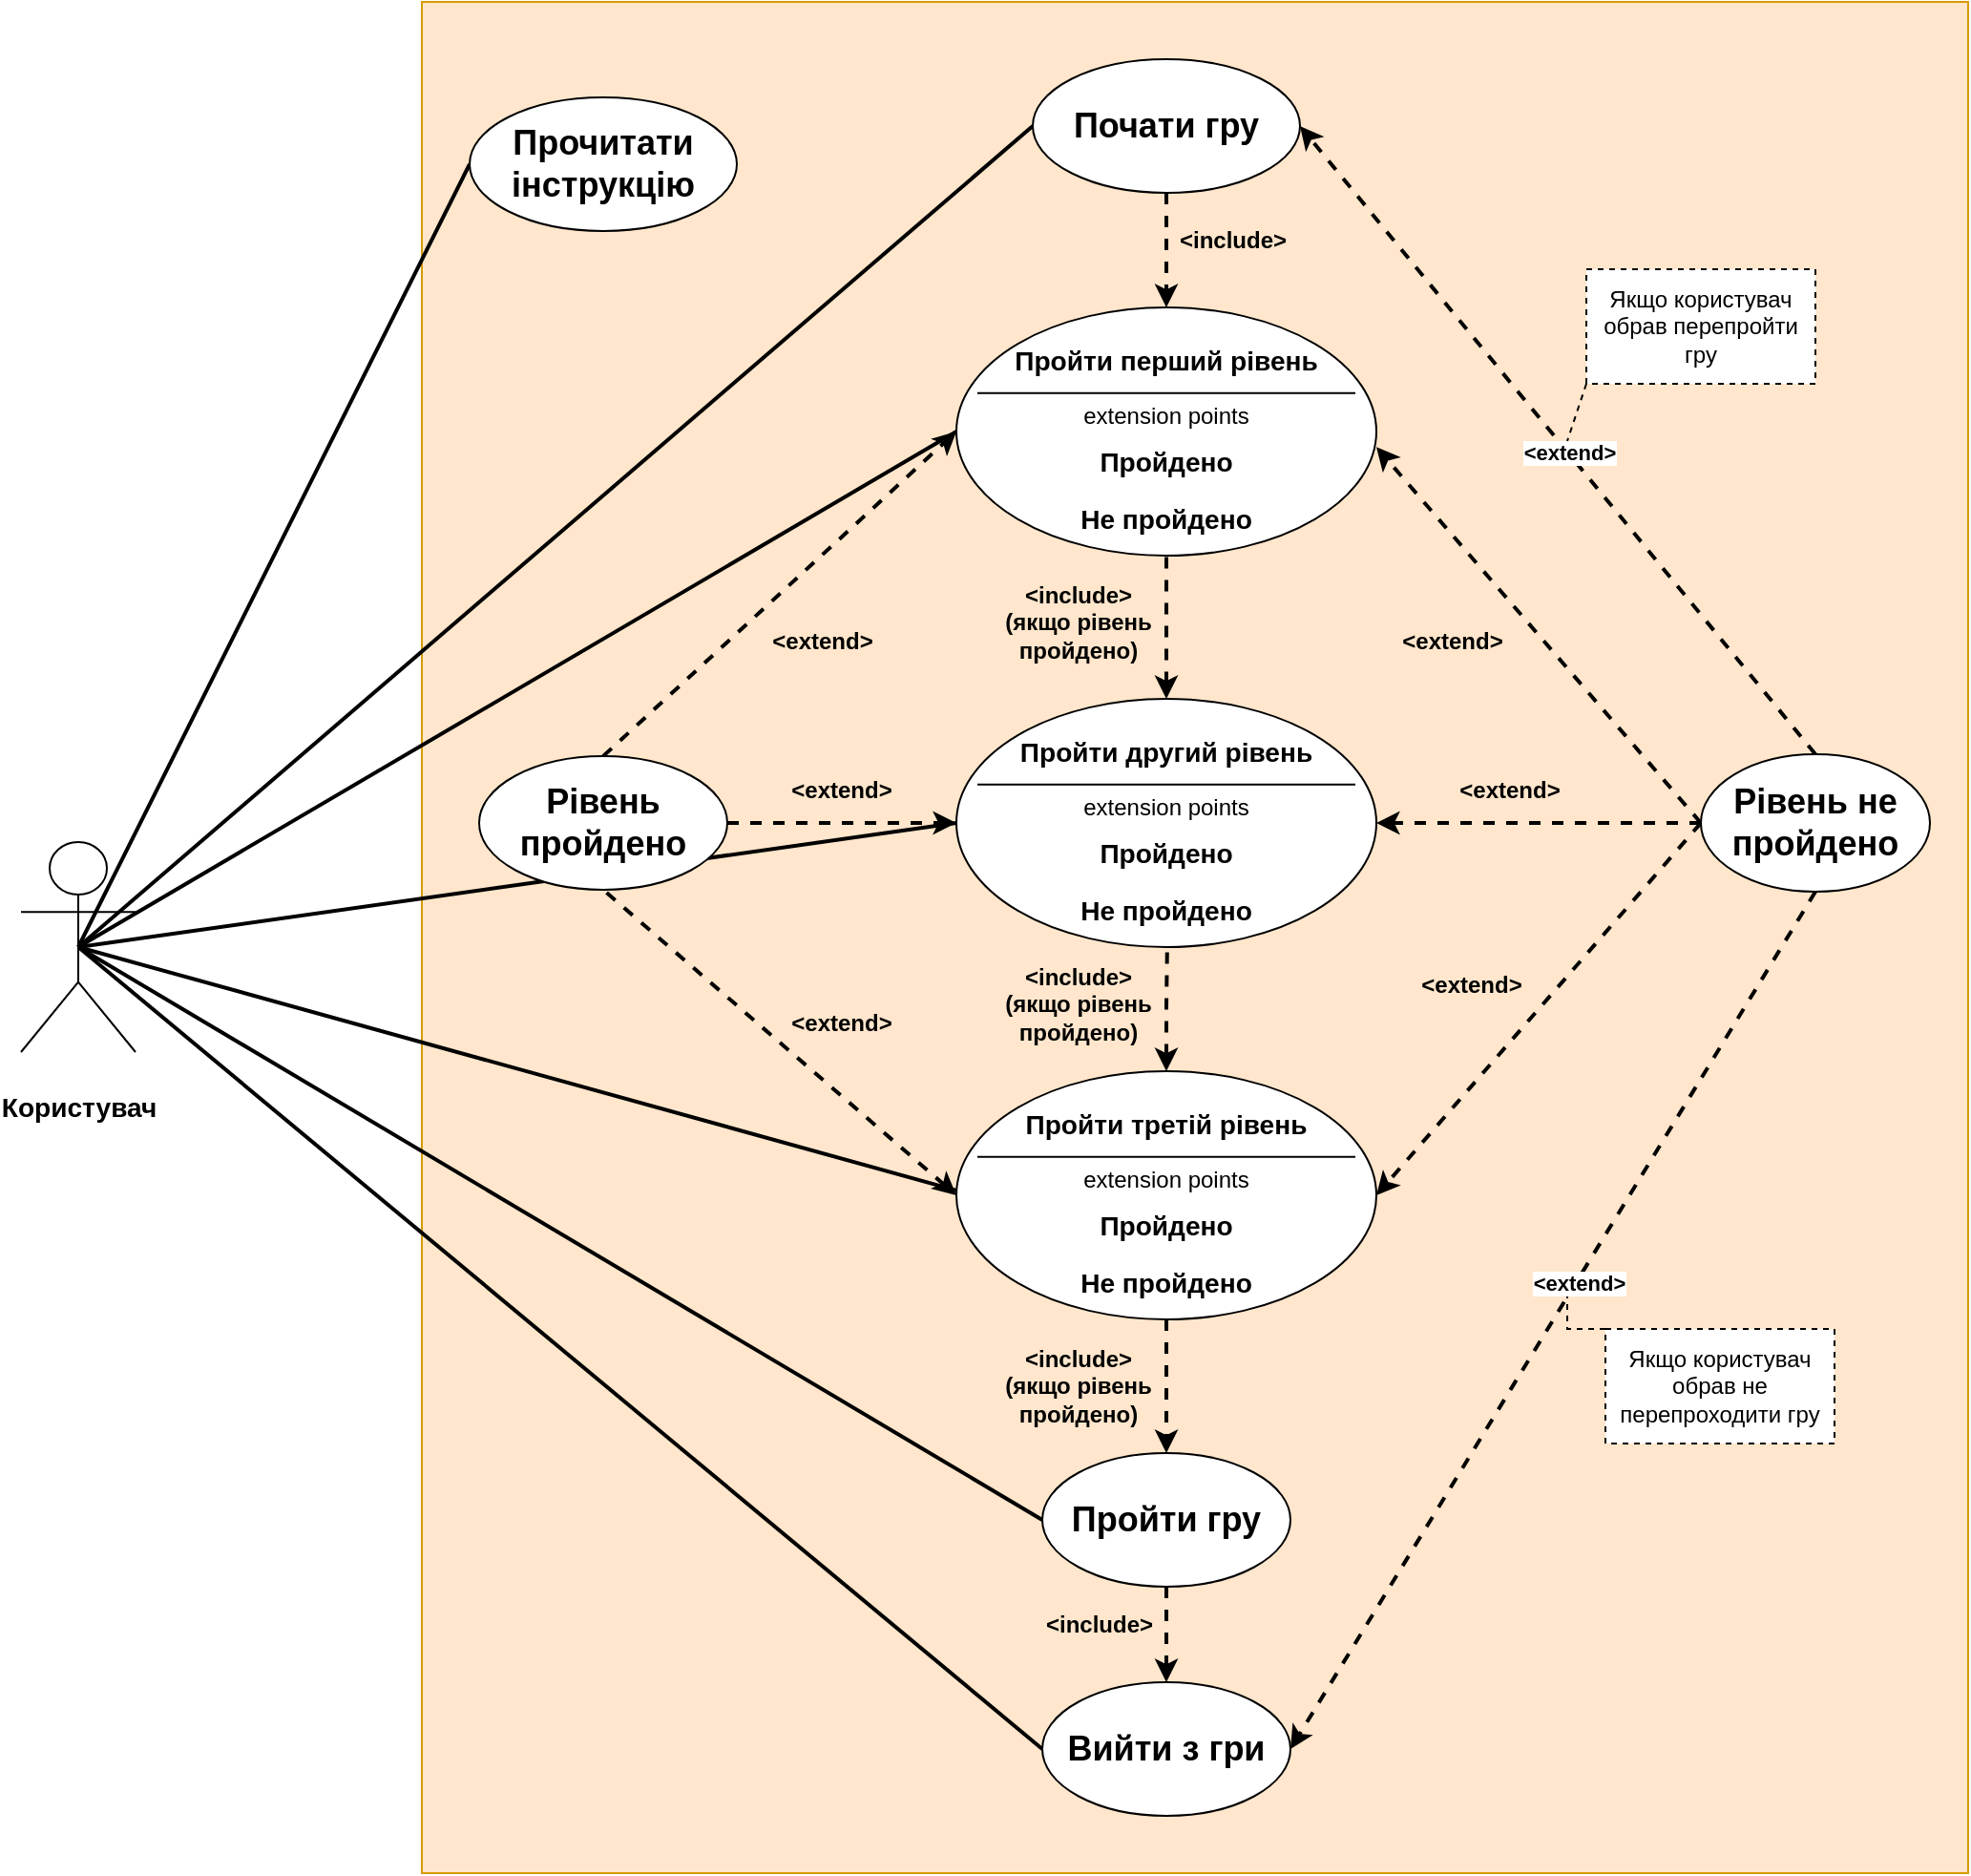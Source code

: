 <mxfile version="24.0.1" type="device">
  <diagram name="Сторінка-1" id="hSzl3-HuwwGc-FZwH7ZJ">
    <mxGraphModel dx="2668" dy="1021" grid="1" gridSize="10" guides="1" tooltips="1" connect="1" arrows="1" fold="1" page="1" pageScale="1" pageWidth="827" pageHeight="1169" math="0" shadow="0">
      <root>
        <mxCell id="0" />
        <mxCell id="1" parent="0" />
        <mxCell id="kar2XGi9CuGCInj-O3wA-1" value="" style="whiteSpace=wrap;html=1;fillColor=#ffe6cc;strokeColor=#d79b00;" vertex="1" parent="1">
          <mxGeometry x="70" y="200" width="810" height="980" as="geometry" />
        </mxCell>
        <mxCell id="kar2XGi9CuGCInj-O3wA-59" style="rounded=0;orthogonalLoop=1;jettySize=auto;html=1;exitX=0.5;exitY=0.5;exitDx=0;exitDy=0;exitPerimeter=0;entryX=0;entryY=0.75;entryDx=0;entryDy=0;strokeWidth=2;endArrow=none;endFill=0;" edge="1" parent="1" source="kar2XGi9CuGCInj-O3wA-2" target="kar2XGi9CuGCInj-O3wA-28">
          <mxGeometry relative="1" as="geometry" />
        </mxCell>
        <mxCell id="kar2XGi9CuGCInj-O3wA-6" style="rounded=0;orthogonalLoop=1;jettySize=auto;html=1;exitX=0.5;exitY=0.5;exitDx=0;exitDy=0;exitPerimeter=0;entryX=0;entryY=0.5;entryDx=0;entryDy=0;strokeWidth=2;endArrow=none;endFill=0;" edge="1" parent="1" source="kar2XGi9CuGCInj-O3wA-2" target="kar2XGi9CuGCInj-O3wA-5">
          <mxGeometry relative="1" as="geometry" />
        </mxCell>
        <mxCell id="kar2XGi9CuGCInj-O3wA-8" style="rounded=0;orthogonalLoop=1;jettySize=auto;html=1;exitX=0.5;exitY=0.5;exitDx=0;exitDy=0;exitPerimeter=0;entryX=0;entryY=0.5;entryDx=0;entryDy=0;strokeWidth=2;endArrow=none;endFill=0;" edge="1" parent="1" source="kar2XGi9CuGCInj-O3wA-2" target="kar2XGi9CuGCInj-O3wA-7">
          <mxGeometry relative="1" as="geometry" />
        </mxCell>
        <mxCell id="kar2XGi9CuGCInj-O3wA-88" style="rounded=0;orthogonalLoop=1;jettySize=auto;html=1;exitX=0.5;exitY=0.5;exitDx=0;exitDy=0;exitPerimeter=0;entryX=0;entryY=0.5;entryDx=0;entryDy=0;strokeWidth=2;endArrow=none;endFill=0;" edge="1" parent="1" source="kar2XGi9CuGCInj-O3wA-2" target="kar2XGi9CuGCInj-O3wA-55">
          <mxGeometry relative="1" as="geometry" />
        </mxCell>
        <mxCell id="kar2XGi9CuGCInj-O3wA-92" style="rounded=0;orthogonalLoop=1;jettySize=auto;html=1;exitX=0.5;exitY=0.5;exitDx=0;exitDy=0;exitPerimeter=0;entryX=0;entryY=0.5;entryDx=0;entryDy=0;strokeWidth=2;endArrow=none;endFill=0;" edge="1" parent="1" source="kar2XGi9CuGCInj-O3wA-2" target="kar2XGi9CuGCInj-O3wA-90">
          <mxGeometry relative="1" as="geometry" />
        </mxCell>
        <mxCell id="kar2XGi9CuGCInj-O3wA-101" style="rounded=0;orthogonalLoop=1;jettySize=auto;html=1;exitX=0.5;exitY=0.5;exitDx=0;exitDy=0;exitPerimeter=0;entryX=0;entryY=0;entryDx=0;entryDy=0;strokeWidth=2;endArrow=none;endFill=0;" edge="1" parent="1" source="kar2XGi9CuGCInj-O3wA-2" target="kar2XGi9CuGCInj-O3wA-70">
          <mxGeometry relative="1" as="geometry" />
        </mxCell>
        <mxCell id="kar2XGi9CuGCInj-O3wA-102" style="rounded=0;orthogonalLoop=1;jettySize=auto;html=1;exitX=0.5;exitY=0.5;exitDx=0;exitDy=0;exitPerimeter=0;entryX=0;entryY=0;entryDx=0;entryDy=0;strokeWidth=2;endArrow=none;endFill=0;" edge="1" parent="1" source="kar2XGi9CuGCInj-O3wA-2" target="kar2XGi9CuGCInj-O3wA-64">
          <mxGeometry relative="1" as="geometry" />
        </mxCell>
        <mxCell id="kar2XGi9CuGCInj-O3wA-2" value="&lt;h3&gt;Користувач&lt;/h3&gt;" style="shape=umlActor;verticalLabelPosition=bottom;verticalAlign=top;html=1;outlineConnect=0;" vertex="1" parent="1">
          <mxGeometry x="-140" y="640" width="60" height="110" as="geometry" />
        </mxCell>
        <mxCell id="kar2XGi9CuGCInj-O3wA-5" value="&lt;h2&gt;Прочитати інструкцію&lt;/h2&gt;" style="ellipse;whiteSpace=wrap;html=1;" vertex="1" parent="1">
          <mxGeometry x="95" y="250" width="140" height="70" as="geometry" />
        </mxCell>
        <mxCell id="kar2XGi9CuGCInj-O3wA-82" style="edgeStyle=orthogonalEdgeStyle;rounded=0;orthogonalLoop=1;jettySize=auto;html=1;exitX=0.5;exitY=1;exitDx=0;exitDy=0;entryX=0.5;entryY=0;entryDx=0;entryDy=0;strokeWidth=2;dashed=1;" edge="1" parent="1" source="kar2XGi9CuGCInj-O3wA-7" target="kar2XGi9CuGCInj-O3wA-66">
          <mxGeometry relative="1" as="geometry" />
        </mxCell>
        <mxCell id="kar2XGi9CuGCInj-O3wA-7" value="&lt;h2&gt;Почати гру&lt;/h2&gt;" style="ellipse;whiteSpace=wrap;html=1;" vertex="1" parent="1">
          <mxGeometry x="390" y="230" width="140" height="70" as="geometry" />
        </mxCell>
        <mxCell id="kar2XGi9CuGCInj-O3wA-18" value="&lt;b&gt;&amp;lt;include&amp;gt;&lt;/b&gt;" style="text;html=1;align=center;verticalAlign=middle;whiteSpace=wrap;rounded=0;" vertex="1" parent="1">
          <mxGeometry x="465" y="310" width="60" height="30" as="geometry" />
        </mxCell>
        <mxCell id="kar2XGi9CuGCInj-O3wA-50" style="rounded=0;orthogonalLoop=1;jettySize=auto;html=1;exitX=0;exitY=0.5;exitDx=0;exitDy=0;entryX=0.5;entryY=1;entryDx=0;entryDy=0;strokeWidth=2;startArrow=classic;startFill=1;endArrow=none;endFill=0;dashed=1;" edge="1" parent="1" source="kar2XGi9CuGCInj-O3wA-25" target="kar2XGi9CuGCInj-O3wA-44">
          <mxGeometry relative="1" as="geometry" />
        </mxCell>
        <mxCell id="kar2XGi9CuGCInj-O3wA-56" style="edgeStyle=orthogonalEdgeStyle;rounded=0;orthogonalLoop=1;jettySize=auto;html=1;exitX=0.5;exitY=1;exitDx=0;exitDy=0;entryX=0.5;entryY=0;entryDx=0;entryDy=0;strokeWidth=2;dashed=1;" edge="1" parent="1" source="kar2XGi9CuGCInj-O3wA-25" target="kar2XGi9CuGCInj-O3wA-55">
          <mxGeometry relative="1" as="geometry" />
        </mxCell>
        <mxCell id="kar2XGi9CuGCInj-O3wA-25" value="" style="shape=ellipse;container=1;horizontal=1;horizontalStack=0;resizeParent=1;resizeParentMax=0;resizeLast=0;html=1;dashed=0;collapsible=0;" vertex="1" parent="1">
          <mxGeometry x="350" y="760" width="220" height="130" as="geometry" />
        </mxCell>
        <mxCell id="kar2XGi9CuGCInj-O3wA-26" value="&lt;h3&gt;Пройти третій рівень&lt;/h3&gt;" style="html=1;strokeColor=none;fillColor=none;align=center;verticalAlign=middle;rotatable=0;whiteSpace=wrap;" vertex="1" parent="kar2XGi9CuGCInj-O3wA-25">
          <mxGeometry y="11.667" width="220.0" height="32.5" as="geometry" />
        </mxCell>
        <mxCell id="kar2XGi9CuGCInj-O3wA-27" value="" style="line;strokeWidth=1;fillColor=none;rotatable=0;labelPosition=right;points=[];portConstraint=eastwest;dashed=0;resizeWidth=1;" vertex="1" parent="kar2XGi9CuGCInj-O3wA-25">
          <mxGeometry x="11" y="39.5" width="198.0" height="10.833" as="geometry" />
        </mxCell>
        <mxCell id="kar2XGi9CuGCInj-O3wA-28" value="extension points" style="text;html=1;align=center;verticalAlign=middle;rotatable=0;fillColor=none;strokeColor=none;whiteSpace=wrap;" vertex="1" parent="kar2XGi9CuGCInj-O3wA-25">
          <mxGeometry y="46.163" width="220.0" height="21.667" as="geometry" />
        </mxCell>
        <mxCell id="kar2XGi9CuGCInj-O3wA-29" value="&lt;h3 style=&quot;&quot;&gt;Пройдено&lt;/h3&gt;" style="text;html=1;align=center;verticalAlign=middle;rotatable=0;spacingLeft=0;fillColor=none;strokeColor=none;whiteSpace=wrap;" vertex="1" parent="kar2XGi9CuGCInj-O3wA-25">
          <mxGeometry y="65" width="220" height="32.5" as="geometry" />
        </mxCell>
        <mxCell id="kar2XGi9CuGCInj-O3wA-30" value="&lt;h3&gt;Не пройдено&lt;/h3&gt;" style="text;html=1;align=center;verticalAlign=middle;rotatable=0;spacingLeft=0;fillColor=none;strokeColor=none;whiteSpace=wrap;" vertex="1" parent="kar2XGi9CuGCInj-O3wA-25">
          <mxGeometry y="94.5" width="220" height="32.5" as="geometry" />
        </mxCell>
        <mxCell id="kar2XGi9CuGCInj-O3wA-34" value="&lt;b&gt;&amp;lt;include&amp;gt;&lt;br&gt;(якщо рівень пройдено)&lt;/b&gt;" style="text;html=1;align=center;verticalAlign=middle;whiteSpace=wrap;rounded=0;" vertex="1" parent="1">
          <mxGeometry x="371" y="510" width="86" height="30" as="geometry" />
        </mxCell>
        <mxCell id="kar2XGi9CuGCInj-O3wA-40" style="rounded=0;orthogonalLoop=1;jettySize=auto;html=1;exitX=0;exitY=0.5;exitDx=0;exitDy=0;entryX=1;entryY=0.5;entryDx=0;entryDy=0;strokeWidth=2;dashed=1;" edge="1" parent="1" source="kar2XGi9CuGCInj-O3wA-36" target="kar2XGi9CuGCInj-O3wA-25">
          <mxGeometry relative="1" as="geometry" />
        </mxCell>
        <mxCell id="kar2XGi9CuGCInj-O3wA-80" style="rounded=0;orthogonalLoop=1;jettySize=auto;html=1;exitX=0;exitY=0.5;exitDx=0;exitDy=0;entryX=1;entryY=0;entryDx=0;entryDy=0;dashed=1;strokeWidth=2;" edge="1" parent="1" source="kar2XGi9CuGCInj-O3wA-36" target="kar2XGi9CuGCInj-O3wA-64">
          <mxGeometry relative="1" as="geometry" />
        </mxCell>
        <mxCell id="kar2XGi9CuGCInj-O3wA-81" style="rounded=0;orthogonalLoop=1;jettySize=auto;html=1;exitX=0;exitY=0.5;exitDx=0;exitDy=0;entryX=1;entryY=0.25;entryDx=0;entryDy=0;strokeWidth=2;dashed=1;" edge="1" parent="1" source="kar2XGi9CuGCInj-O3wA-36" target="kar2XGi9CuGCInj-O3wA-70">
          <mxGeometry relative="1" as="geometry" />
        </mxCell>
        <mxCell id="kar2XGi9CuGCInj-O3wA-85" style="rounded=0;orthogonalLoop=1;jettySize=auto;html=1;exitX=0.5;exitY=0;exitDx=0;exitDy=0;entryX=1;entryY=0.5;entryDx=0;entryDy=0;strokeWidth=2;dashed=1;" edge="1" parent="1" source="kar2XGi9CuGCInj-O3wA-36" target="kar2XGi9CuGCInj-O3wA-7">
          <mxGeometry relative="1" as="geometry" />
        </mxCell>
        <mxCell id="kar2XGi9CuGCInj-O3wA-86" value="&lt;b&gt;&amp;lt;extend&amp;gt;&lt;/b&gt;" style="edgeLabel;html=1;align=center;verticalAlign=middle;resizable=0;points=[];" vertex="1" connectable="0" parent="kar2XGi9CuGCInj-O3wA-85">
          <mxGeometry x="-0.04" relative="1" as="geometry">
            <mxPoint as="offset" />
          </mxGeometry>
        </mxCell>
        <mxCell id="kar2XGi9CuGCInj-O3wA-36" value="&lt;h2&gt;Рівень не пройдено&lt;/h2&gt;" style="ellipse;whiteSpace=wrap;html=1;" vertex="1" parent="1">
          <mxGeometry x="740" y="594" width="120" height="72" as="geometry" />
        </mxCell>
        <mxCell id="kar2XGi9CuGCInj-O3wA-41" value="&lt;b&gt;&amp;lt;extend&amp;gt;&lt;/b&gt;" style="text;html=1;align=center;verticalAlign=middle;whiteSpace=wrap;rounded=0;" vertex="1" parent="1">
          <mxGeometry x="590" y="700" width="60" height="30" as="geometry" />
        </mxCell>
        <mxCell id="kar2XGi9CuGCInj-O3wA-76" style="rounded=0;orthogonalLoop=1;jettySize=auto;html=1;exitX=1;exitY=0.5;exitDx=0;exitDy=0;entryX=0;entryY=0;entryDx=0;entryDy=0;strokeWidth=2;dashed=1;" edge="1" parent="1" source="kar2XGi9CuGCInj-O3wA-44" target="kar2XGi9CuGCInj-O3wA-64">
          <mxGeometry relative="1" as="geometry" />
        </mxCell>
        <mxCell id="kar2XGi9CuGCInj-O3wA-77" style="rounded=0;orthogonalLoop=1;jettySize=auto;html=1;exitX=0.5;exitY=0;exitDx=0;exitDy=0;entryX=0;entryY=0;entryDx=0;entryDy=0;strokeWidth=2;dashed=1;" edge="1" parent="1" source="kar2XGi9CuGCInj-O3wA-44" target="kar2XGi9CuGCInj-O3wA-70">
          <mxGeometry relative="1" as="geometry" />
        </mxCell>
        <mxCell id="kar2XGi9CuGCInj-O3wA-44" value="&lt;h2&gt;Рівень пройдено&lt;/h2&gt;" style="ellipse;whiteSpace=wrap;html=1;" vertex="1" parent="1">
          <mxGeometry x="100" y="595" width="130" height="70" as="geometry" />
        </mxCell>
        <mxCell id="kar2XGi9CuGCInj-O3wA-45" value="&lt;b&gt;&amp;lt;include&amp;gt;&lt;br&gt;(якщо рівень пройдено)&lt;/b&gt;" style="text;html=1;align=center;verticalAlign=middle;whiteSpace=wrap;rounded=0;" vertex="1" parent="1">
          <mxGeometry x="371" y="710" width="86" height="30" as="geometry" />
        </mxCell>
        <mxCell id="kar2XGi9CuGCInj-O3wA-54" value="&lt;b&gt;&amp;lt;extend&amp;gt;&lt;/b&gt;" style="text;html=1;align=center;verticalAlign=middle;whiteSpace=wrap;rounded=0;" vertex="1" parent="1">
          <mxGeometry x="260" y="720" width="60" height="30" as="geometry" />
        </mxCell>
        <mxCell id="kar2XGi9CuGCInj-O3wA-91" style="edgeStyle=orthogonalEdgeStyle;rounded=0;orthogonalLoop=1;jettySize=auto;html=1;exitX=0.5;exitY=1;exitDx=0;exitDy=0;entryX=0.5;entryY=0;entryDx=0;entryDy=0;strokeWidth=2;dashed=1;" edge="1" parent="1" source="kar2XGi9CuGCInj-O3wA-55" target="kar2XGi9CuGCInj-O3wA-90">
          <mxGeometry relative="1" as="geometry" />
        </mxCell>
        <mxCell id="kar2XGi9CuGCInj-O3wA-55" value="&lt;h2&gt;Пройти гру&lt;/h2&gt;" style="ellipse;whiteSpace=wrap;html=1;" vertex="1" parent="1">
          <mxGeometry x="395" y="960" width="130" height="70" as="geometry" />
        </mxCell>
        <mxCell id="kar2XGi9CuGCInj-O3wA-75" style="edgeStyle=orthogonalEdgeStyle;rounded=0;orthogonalLoop=1;jettySize=auto;html=1;exitX=0.5;exitY=0;exitDx=0;exitDy=0;entryX=0.5;entryY=1;entryDx=0;entryDy=0;strokeWidth=2;dashed=1;startArrow=classic;startFill=1;endArrow=none;endFill=0;" edge="1" parent="1" source="kar2XGi9CuGCInj-O3wA-60" target="kar2XGi9CuGCInj-O3wA-66">
          <mxGeometry relative="1" as="geometry" />
        </mxCell>
        <mxCell id="kar2XGi9CuGCInj-O3wA-60" value="" style="shape=ellipse;container=1;horizontal=1;horizontalStack=0;resizeParent=1;resizeParentMax=0;resizeLast=0;html=1;dashed=0;collapsible=0;" vertex="1" parent="1">
          <mxGeometry x="350" y="565" width="220" height="130" as="geometry" />
        </mxCell>
        <mxCell id="kar2XGi9CuGCInj-O3wA-61" value="&lt;h3&gt;Пройти другий рівень&lt;/h3&gt;" style="html=1;strokeColor=none;fillColor=none;align=center;verticalAlign=middle;rotatable=0;whiteSpace=wrap;" vertex="1" parent="kar2XGi9CuGCInj-O3wA-60">
          <mxGeometry y="11.667" width="220.0" height="32.5" as="geometry" />
        </mxCell>
        <mxCell id="kar2XGi9CuGCInj-O3wA-62" value="" style="line;strokeWidth=1;fillColor=none;rotatable=0;labelPosition=right;points=[];portConstraint=eastwest;dashed=0;resizeWidth=1;" vertex="1" parent="kar2XGi9CuGCInj-O3wA-60">
          <mxGeometry x="11" y="39.5" width="198.0" height="10.833" as="geometry" />
        </mxCell>
        <mxCell id="kar2XGi9CuGCInj-O3wA-63" value="extension points" style="text;html=1;align=center;verticalAlign=middle;rotatable=0;fillColor=none;strokeColor=none;whiteSpace=wrap;" vertex="1" parent="kar2XGi9CuGCInj-O3wA-60">
          <mxGeometry y="46.163" width="220.0" height="21.667" as="geometry" />
        </mxCell>
        <mxCell id="kar2XGi9CuGCInj-O3wA-64" value="&lt;h3 style=&quot;&quot;&gt;&lt;span style=&quot;background-color: initial;&quot;&gt;Пройдено&lt;/span&gt;&lt;/h3&gt;" style="text;html=1;align=center;verticalAlign=middle;rotatable=0;spacingLeft=0;fillColor=none;strokeColor=none;whiteSpace=wrap;" vertex="1" parent="kar2XGi9CuGCInj-O3wA-60">
          <mxGeometry y="65" width="220" height="32.5" as="geometry" />
        </mxCell>
        <mxCell id="kar2XGi9CuGCInj-O3wA-65" value="&lt;h3&gt;Не пройдено&lt;/h3&gt;" style="text;html=1;align=center;verticalAlign=middle;rotatable=0;spacingLeft=0;fillColor=none;strokeColor=none;whiteSpace=wrap;" vertex="1" parent="kar2XGi9CuGCInj-O3wA-60">
          <mxGeometry y="94.5" width="220" height="32.5" as="geometry" />
        </mxCell>
        <mxCell id="kar2XGi9CuGCInj-O3wA-66" value="" style="shape=ellipse;container=1;horizontal=1;horizontalStack=0;resizeParent=1;resizeParentMax=0;resizeLast=0;html=1;dashed=0;collapsible=0;" vertex="1" parent="1">
          <mxGeometry x="350" y="360" width="220" height="130" as="geometry" />
        </mxCell>
        <mxCell id="kar2XGi9CuGCInj-O3wA-67" value="&lt;h3&gt;Пройти перший рівень&lt;/h3&gt;" style="html=1;strokeColor=none;fillColor=none;align=center;verticalAlign=middle;rotatable=0;whiteSpace=wrap;" vertex="1" parent="kar2XGi9CuGCInj-O3wA-66">
          <mxGeometry y="11.667" width="220.0" height="32.5" as="geometry" />
        </mxCell>
        <mxCell id="kar2XGi9CuGCInj-O3wA-68" value="" style="line;strokeWidth=1;fillColor=none;rotatable=0;labelPosition=right;points=[];portConstraint=eastwest;dashed=0;resizeWidth=1;" vertex="1" parent="kar2XGi9CuGCInj-O3wA-66">
          <mxGeometry x="11" y="39.5" width="198.0" height="10.833" as="geometry" />
        </mxCell>
        <mxCell id="kar2XGi9CuGCInj-O3wA-69" value="extension points" style="text;html=1;align=center;verticalAlign=middle;rotatable=0;fillColor=none;strokeColor=none;whiteSpace=wrap;" vertex="1" parent="kar2XGi9CuGCInj-O3wA-66">
          <mxGeometry y="46.163" width="220.0" height="21.667" as="geometry" />
        </mxCell>
        <mxCell id="kar2XGi9CuGCInj-O3wA-70" value="&lt;h3 style=&quot;&quot;&gt;&lt;span style=&quot;background-color: initial;&quot;&gt;Пройдено&lt;/span&gt;&lt;/h3&gt;" style="text;html=1;align=center;verticalAlign=middle;rotatable=0;spacingLeft=0;fillColor=none;strokeColor=none;whiteSpace=wrap;" vertex="1" parent="kar2XGi9CuGCInj-O3wA-66">
          <mxGeometry y="65" width="220" height="32.5" as="geometry" />
        </mxCell>
        <mxCell id="kar2XGi9CuGCInj-O3wA-71" value="&lt;h3&gt;Не пройдено&lt;/h3&gt;" style="text;html=1;align=center;verticalAlign=middle;rotatable=0;spacingLeft=0;fillColor=none;strokeColor=none;whiteSpace=wrap;" vertex="1" parent="kar2XGi9CuGCInj-O3wA-66">
          <mxGeometry y="94.5" width="220" height="32.5" as="geometry" />
        </mxCell>
        <mxCell id="kar2XGi9CuGCInj-O3wA-74" style="edgeStyle=orthogonalEdgeStyle;rounded=0;orthogonalLoop=1;jettySize=auto;html=1;exitX=0.5;exitY=0;exitDx=0;exitDy=0;entryX=0.502;entryY=1.07;entryDx=0;entryDy=0;entryPerimeter=0;strokeWidth=2;startArrow=classic;startFill=1;endArrow=none;endFill=0;dashed=1;" edge="1" parent="1" source="kar2XGi9CuGCInj-O3wA-25" target="kar2XGi9CuGCInj-O3wA-65">
          <mxGeometry relative="1" as="geometry" />
        </mxCell>
        <mxCell id="kar2XGi9CuGCInj-O3wA-78" value="&lt;b&gt;&amp;lt;extend&amp;gt;&lt;/b&gt;" style="text;html=1;align=center;verticalAlign=middle;whiteSpace=wrap;rounded=0;" vertex="1" parent="1">
          <mxGeometry x="260" y="598" width="60" height="30" as="geometry" />
        </mxCell>
        <mxCell id="kar2XGi9CuGCInj-O3wA-79" value="&lt;b&gt;&amp;lt;extend&amp;gt;&lt;/b&gt;" style="text;html=1;align=center;verticalAlign=middle;whiteSpace=wrap;rounded=0;" vertex="1" parent="1">
          <mxGeometry x="250" y="520" width="60" height="30" as="geometry" />
        </mxCell>
        <mxCell id="kar2XGi9CuGCInj-O3wA-99" style="edgeStyle=orthogonalEdgeStyle;rounded=0;orthogonalLoop=1;jettySize=auto;html=1;exitX=0;exitY=0;exitDx=0;exitDy=0;dashed=1;endArrow=none;endFill=0;" edge="1" parent="1" source="kar2XGi9CuGCInj-O3wA-96">
          <mxGeometry relative="1" as="geometry">
            <mxPoint x="670" y="870" as="targetPoint" />
          </mxGeometry>
        </mxCell>
        <mxCell id="kar2XGi9CuGCInj-O3wA-83" value="&lt;b&gt;&amp;lt;extend&amp;gt;&lt;/b&gt;" style="text;html=1;align=center;verticalAlign=middle;whiteSpace=wrap;rounded=0;" vertex="1" parent="1">
          <mxGeometry x="610" y="598" width="60" height="30" as="geometry" />
        </mxCell>
        <mxCell id="kar2XGi9CuGCInj-O3wA-84" value="&lt;b&gt;&amp;lt;extend&amp;gt;&lt;/b&gt;" style="text;html=1;align=center;verticalAlign=middle;whiteSpace=wrap;rounded=0;" vertex="1" parent="1">
          <mxGeometry x="580" y="520" width="60" height="30" as="geometry" />
        </mxCell>
        <mxCell id="kar2XGi9CuGCInj-O3wA-89" value="&lt;b&gt;&amp;lt;include&amp;gt;&lt;br&gt;(якщо рівень пройдено)&lt;/b&gt;" style="text;html=1;align=center;verticalAlign=middle;whiteSpace=wrap;rounded=0;" vertex="1" parent="1">
          <mxGeometry x="371" y="910" width="86" height="30" as="geometry" />
        </mxCell>
        <mxCell id="kar2XGi9CuGCInj-O3wA-90" value="&lt;h2&gt;Вийти з гри&lt;/h2&gt;" style="ellipse;whiteSpace=wrap;html=1;" vertex="1" parent="1">
          <mxGeometry x="395" y="1080" width="130" height="70" as="geometry" />
        </mxCell>
        <mxCell id="kar2XGi9CuGCInj-O3wA-97" style="rounded=0;orthogonalLoop=1;jettySize=auto;html=1;exitX=0;exitY=1;exitDx=0;exitDy=0;endArrow=none;endFill=0;dashed=1;" edge="1" parent="1" source="kar2XGi9CuGCInj-O3wA-95">
          <mxGeometry relative="1" as="geometry">
            <mxPoint x="670" y="430" as="targetPoint" />
          </mxGeometry>
        </mxCell>
        <mxCell id="kar2XGi9CuGCInj-O3wA-95" value="Якщо користувач обрав перепройти гру" style="rounded=0;whiteSpace=wrap;html=1;dashed=1;" vertex="1" parent="1">
          <mxGeometry x="680" y="340" width="120" height="60" as="geometry" />
        </mxCell>
        <mxCell id="kar2XGi9CuGCInj-O3wA-96" value="Якщо користувач обрав не перепроходити гру" style="rounded=0;whiteSpace=wrap;html=1;dashed=1;" vertex="1" parent="1">
          <mxGeometry x="690" y="895" width="120" height="60" as="geometry" />
        </mxCell>
        <mxCell id="kar2XGi9CuGCInj-O3wA-93" style="rounded=0;orthogonalLoop=1;jettySize=auto;html=1;exitX=0.5;exitY=1;exitDx=0;exitDy=0;entryX=1;entryY=0.5;entryDx=0;entryDy=0;strokeWidth=2;dashed=1;" edge="1" parent="1" source="kar2XGi9CuGCInj-O3wA-36" target="kar2XGi9CuGCInj-O3wA-90">
          <mxGeometry relative="1" as="geometry" />
        </mxCell>
        <mxCell id="kar2XGi9CuGCInj-O3wA-94" value="&lt;b&gt;&amp;lt;extend&amp;gt;&lt;/b&gt;" style="edgeLabel;html=1;align=center;verticalAlign=middle;resizable=0;points=[];" vertex="1" connectable="0" parent="kar2XGi9CuGCInj-O3wA-93">
          <mxGeometry x="-0.093" y="1" relative="1" as="geometry">
            <mxPoint as="offset" />
          </mxGeometry>
        </mxCell>
        <mxCell id="kar2XGi9CuGCInj-O3wA-100" value="&lt;b&gt;&amp;lt;include&amp;gt;&lt;br&gt;&lt;/b&gt;" style="text;html=1;align=center;verticalAlign=middle;whiteSpace=wrap;rounded=0;" vertex="1" parent="1">
          <mxGeometry x="390" y="1035" width="70" height="30" as="geometry" />
        </mxCell>
      </root>
    </mxGraphModel>
  </diagram>
</mxfile>
